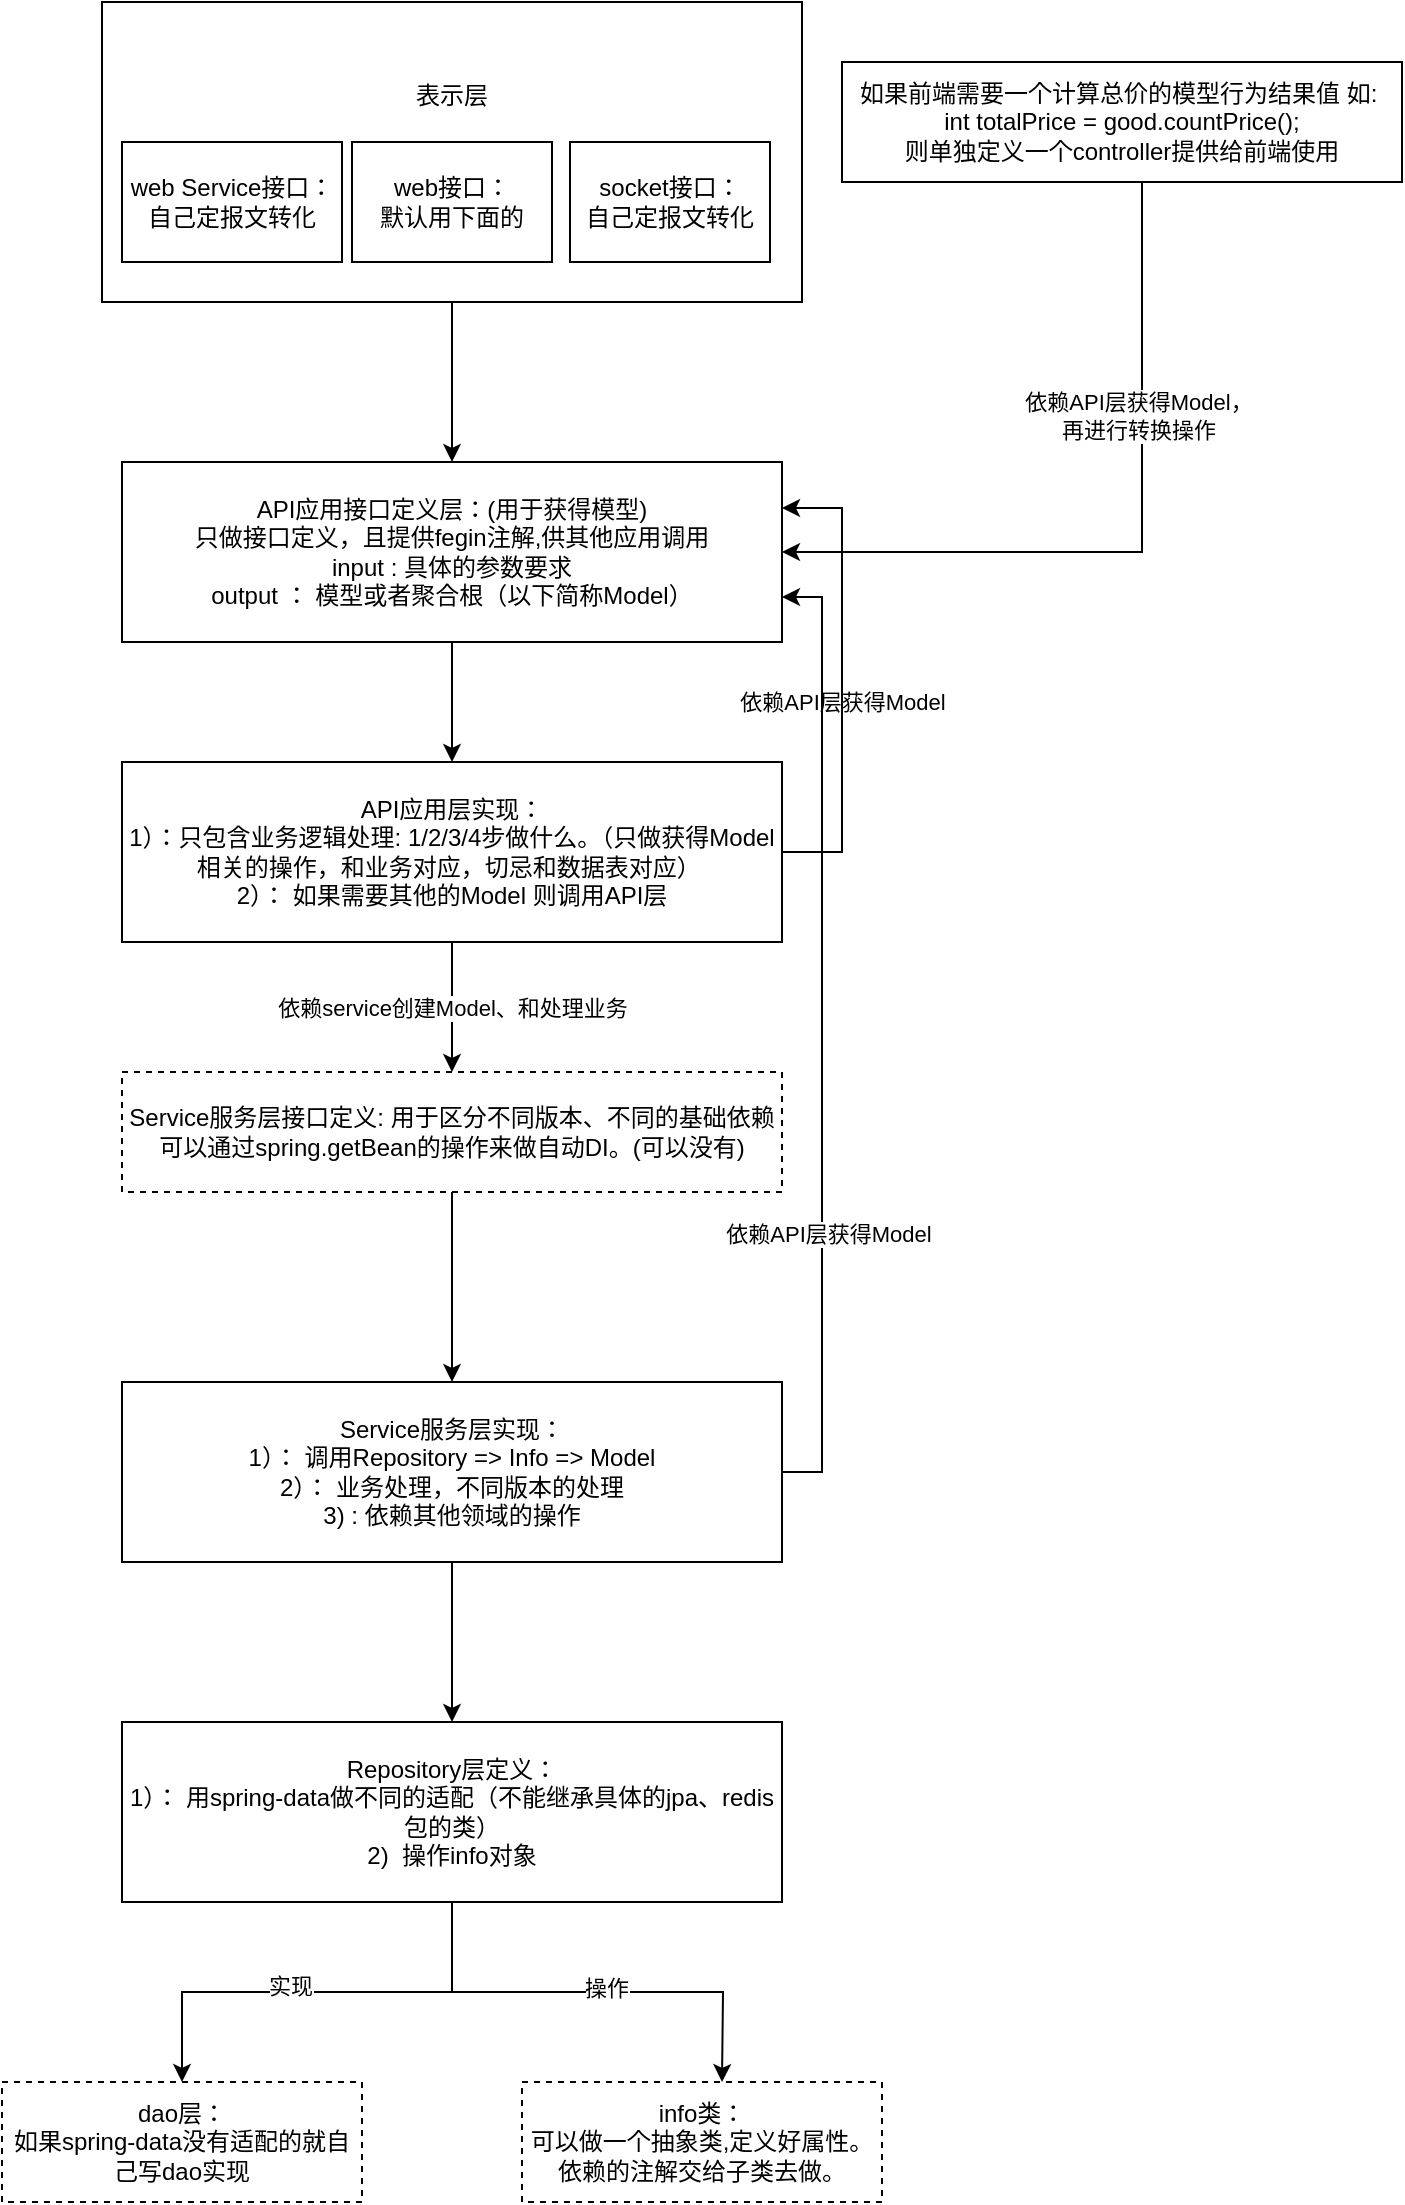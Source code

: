 <mxfile version="14.5.1" type="device"><diagram id="62WlGCjffVnWXCVZFMs-" name="第 1 页"><mxGraphModel dx="853" dy="493" grid="1" gridSize="10" guides="1" tooltips="1" connect="1" arrows="1" fold="1" page="1" pageScale="1" pageWidth="827" pageHeight="1169" math="0" shadow="0"><root><mxCell id="0"/><mxCell id="1" parent="0"/><mxCell id="FQqTBwrC-jimn0IOCabJ-8" value="" style="edgeStyle=orthogonalEdgeStyle;rounded=0;orthogonalLoop=1;jettySize=auto;html=1;" edge="1" parent="1" source="FQqTBwrC-jimn0IOCabJ-2" target="FQqTBwrC-jimn0IOCabJ-7"><mxGeometry relative="1" as="geometry"/></mxCell><mxCell id="FQqTBwrC-jimn0IOCabJ-2" value="表示层&lt;br&gt;&lt;br&gt;&lt;br&gt;&lt;br&gt;&lt;br&gt;" style="rounded=0;whiteSpace=wrap;html=1;" vertex="1" parent="1"><mxGeometry x="130" y="20" width="350" height="150" as="geometry"/></mxCell><mxCell id="FQqTBwrC-jimn0IOCabJ-4" value="web Service接口：&lt;br&gt;自己定报文转化" style="rounded=0;whiteSpace=wrap;html=1;" vertex="1" parent="1"><mxGeometry x="140" y="90" width="110" height="60" as="geometry"/></mxCell><mxCell id="FQqTBwrC-jimn0IOCabJ-5" value="web接口：&lt;br&gt;默认用下面的" style="rounded=0;whiteSpace=wrap;html=1;" vertex="1" parent="1"><mxGeometry x="255" y="90" width="100" height="60" as="geometry"/></mxCell><mxCell id="FQqTBwrC-jimn0IOCabJ-6" value="socket接口：&lt;br&gt;自己定报文转化" style="rounded=0;whiteSpace=wrap;html=1;" vertex="1" parent="1"><mxGeometry x="364" y="90" width="100" height="60" as="geometry"/></mxCell><mxCell id="FQqTBwrC-jimn0IOCabJ-12" value="" style="edgeStyle=orthogonalEdgeStyle;rounded=0;orthogonalLoop=1;jettySize=auto;html=1;" edge="1" parent="1" source="FQqTBwrC-jimn0IOCabJ-7" target="FQqTBwrC-jimn0IOCabJ-11"><mxGeometry relative="1" as="geometry"/></mxCell><mxCell id="FQqTBwrC-jimn0IOCabJ-7" value="API应用接口定义层：(用于获得模型)&lt;br&gt;只做接口定义，且提供fegin注解,供其他应用调用&lt;br&gt;input : 具体的参数要求&lt;br&gt;output ： 模型或者聚合根（以下简称Model）" style="rounded=0;whiteSpace=wrap;html=1;" vertex="1" parent="1"><mxGeometry x="140" y="250" width="330" height="90" as="geometry"/></mxCell><mxCell id="FQqTBwrC-jimn0IOCabJ-18" style="edgeStyle=orthogonalEdgeStyle;rounded=0;orthogonalLoop=1;jettySize=auto;html=1;entryX=1;entryY=0.25;entryDx=0;entryDy=0;" edge="1" parent="1" source="FQqTBwrC-jimn0IOCabJ-11" target="FQqTBwrC-jimn0IOCabJ-7"><mxGeometry relative="1" as="geometry"><Array as="points"><mxPoint x="500" y="445"/><mxPoint x="500" y="273"/><mxPoint x="470" y="273"/></Array></mxGeometry></mxCell><mxCell id="FQqTBwrC-jimn0IOCabJ-25" value="依赖service创建Model、和处理业务" style="edgeStyle=orthogonalEdgeStyle;rounded=0;orthogonalLoop=1;jettySize=auto;html=1;entryX=0.5;entryY=0;entryDx=0;entryDy=0;" edge="1" parent="1" source="FQqTBwrC-jimn0IOCabJ-11" target="FQqTBwrC-jimn0IOCabJ-24"><mxGeometry relative="1" as="geometry"/></mxCell><mxCell id="FQqTBwrC-jimn0IOCabJ-11" value="API应用层实现：&lt;br&gt;1）：只包含业务逻辑处理: 1/2/3/4步做什么。（只做获得Model相关的操作，和业务对应，切忌和数据表对应）&amp;nbsp;&lt;br&gt;2）： 如果需要其他的Model 则调用API层" style="rounded=0;whiteSpace=wrap;html=1;" vertex="1" parent="1"><mxGeometry x="140" y="400" width="330" height="90" as="geometry"/></mxCell><mxCell id="FQqTBwrC-jimn0IOCabJ-15" style="edgeStyle=orthogonalEdgeStyle;rounded=0;orthogonalLoop=1;jettySize=auto;html=1;" edge="1" parent="1" source="FQqTBwrC-jimn0IOCabJ-14" target="FQqTBwrC-jimn0IOCabJ-7"><mxGeometry relative="1" as="geometry"><Array as="points"><mxPoint x="650" y="295"/></Array></mxGeometry></mxCell><mxCell id="FQqTBwrC-jimn0IOCabJ-16" value="依赖API层获得Model，&lt;br&gt;再进行转换操作" style="edgeLabel;html=1;align=center;verticalAlign=middle;resizable=0;points=[];" vertex="1" connectable="0" parent="FQqTBwrC-jimn0IOCabJ-15"><mxGeometry x="-0.358" y="-2" relative="1" as="geometry"><mxPoint as="offset"/></mxGeometry></mxCell><mxCell id="FQqTBwrC-jimn0IOCabJ-14" value="如果前端需要一个计算总价的模型行为结果值 如:&amp;nbsp;&lt;br&gt;int totalPrice = good.countPrice();&lt;br&gt;则单独定义一个controller提供给前端使用" style="rounded=0;whiteSpace=wrap;html=1;" vertex="1" parent="1"><mxGeometry x="500" y="50" width="280" height="60" as="geometry"/></mxCell><mxCell id="FQqTBwrC-jimn0IOCabJ-19" value="&lt;span style=&quot;font-size: 11px&quot;&gt;依赖API层获得Model&lt;/span&gt;" style="text;html=1;align=center;verticalAlign=middle;resizable=0;points=[];autosize=1;" vertex="1" parent="1"><mxGeometry x="440" y="360" width="120" height="20" as="geometry"/></mxCell><mxCell id="FQqTBwrC-jimn0IOCabJ-22" style="edgeStyle=orthogonalEdgeStyle;rounded=0;orthogonalLoop=1;jettySize=auto;html=1;entryX=1;entryY=0.75;entryDx=0;entryDy=0;" edge="1" parent="1" source="FQqTBwrC-jimn0IOCabJ-20" target="FQqTBwrC-jimn0IOCabJ-7"><mxGeometry relative="1" as="geometry"><Array as="points"><mxPoint x="490" y="755"/><mxPoint x="490" y="318"/></Array></mxGeometry></mxCell><mxCell id="FQqTBwrC-jimn0IOCabJ-23" value="依赖API层获得Model" style="edgeLabel;html=1;align=center;verticalAlign=middle;resizable=0;points=[];" vertex="1" connectable="0" parent="FQqTBwrC-jimn0IOCabJ-22"><mxGeometry x="-0.415" y="-3" relative="1" as="geometry"><mxPoint as="offset"/></mxGeometry></mxCell><mxCell id="FQqTBwrC-jimn0IOCabJ-30" value="" style="edgeStyle=orthogonalEdgeStyle;rounded=0;orthogonalLoop=1;jettySize=auto;html=1;" edge="1" parent="1" source="FQqTBwrC-jimn0IOCabJ-20" target="FQqTBwrC-jimn0IOCabJ-29"><mxGeometry relative="1" as="geometry"/></mxCell><mxCell id="FQqTBwrC-jimn0IOCabJ-20" value="Service服务层实现：&lt;br&gt;1）： 调用Repository =&amp;gt; Info =&amp;gt; Model&lt;br&gt;2）： 业务处理，不同版本的处理&lt;br&gt;3) : 依赖其他领域的操作" style="rounded=0;whiteSpace=wrap;html=1;" vertex="1" parent="1"><mxGeometry x="140" y="710" width="330" height="90" as="geometry"/></mxCell><mxCell id="FQqTBwrC-jimn0IOCabJ-26" style="edgeStyle=orthogonalEdgeStyle;rounded=0;orthogonalLoop=1;jettySize=auto;html=1;entryX=0.5;entryY=0;entryDx=0;entryDy=0;" edge="1" parent="1" source="FQqTBwrC-jimn0IOCabJ-24" target="FQqTBwrC-jimn0IOCabJ-20"><mxGeometry relative="1" as="geometry"/></mxCell><mxCell id="FQqTBwrC-jimn0IOCabJ-24" value="&lt;span&gt;Service服务层接口&lt;/span&gt;定义: 用于区分不同版本、不同的基础依赖&lt;br&gt;可以通过spring.getBean的操作来做自动DI。(可以没有)" style="rounded=0;whiteSpace=wrap;html=1;dashed=1;" vertex="1" parent="1"><mxGeometry x="140" y="555" width="330" height="60" as="geometry"/></mxCell><mxCell id="FQqTBwrC-jimn0IOCabJ-32" value="" style="edgeStyle=orthogonalEdgeStyle;rounded=0;orthogonalLoop=1;jettySize=auto;html=1;" edge="1" parent="1" source="FQqTBwrC-jimn0IOCabJ-29" target="FQqTBwrC-jimn0IOCabJ-31"><mxGeometry relative="1" as="geometry"/></mxCell><mxCell id="FQqTBwrC-jimn0IOCabJ-35" value="实现" style="edgeLabel;html=1;align=center;verticalAlign=middle;resizable=0;points=[];" vertex="1" connectable="0" parent="FQqTBwrC-jimn0IOCabJ-32"><mxGeometry x="0.123" y="-3" relative="1" as="geometry"><mxPoint as="offset"/></mxGeometry></mxCell><mxCell id="FQqTBwrC-jimn0IOCabJ-33" style="edgeStyle=orthogonalEdgeStyle;rounded=0;orthogonalLoop=1;jettySize=auto;html=1;" edge="1" parent="1" source="FQqTBwrC-jimn0IOCabJ-29"><mxGeometry relative="1" as="geometry"><mxPoint x="440" y="1060" as="targetPoint"/></mxGeometry></mxCell><mxCell id="FQqTBwrC-jimn0IOCabJ-36" value="操作" style="edgeLabel;html=1;align=center;verticalAlign=middle;resizable=0;points=[];" vertex="1" connectable="0" parent="FQqTBwrC-jimn0IOCabJ-33"><mxGeometry x="0.084" y="2" relative="1" as="geometry"><mxPoint as="offset"/></mxGeometry></mxCell><mxCell id="FQqTBwrC-jimn0IOCabJ-29" value="Repository层定义：&lt;br&gt;1）： 用spring-data做不同的适配（不能继承具体的jpa、redis包的类）&lt;br&gt;2)&amp;nbsp; 操作info对象" style="rounded=0;whiteSpace=wrap;html=1;" vertex="1" parent="1"><mxGeometry x="140" y="880" width="330" height="90" as="geometry"/></mxCell><mxCell id="FQqTBwrC-jimn0IOCabJ-31" value="&lt;span&gt;dao层：&lt;br&gt;&lt;/span&gt;如果spring-data没有适配的就自己写dao实现&lt;span&gt;&lt;br&gt;&lt;/span&gt;" style="whiteSpace=wrap;html=1;rounded=0;dashed=1;" vertex="1" parent="1"><mxGeometry x="80" y="1060" width="180" height="60" as="geometry"/></mxCell><mxCell id="FQqTBwrC-jimn0IOCabJ-34" value="&lt;span&gt;info类：&lt;br&gt;&lt;/span&gt;&lt;span&gt;可以做一个抽象类,定义好属性。&lt;br&gt;依赖的注解交给子类去做。&lt;br&gt;&lt;/span&gt;" style="whiteSpace=wrap;html=1;rounded=0;dashed=1;" vertex="1" parent="1"><mxGeometry x="340" y="1060" width="180" height="60" as="geometry"/></mxCell></root></mxGraphModel></diagram></mxfile>